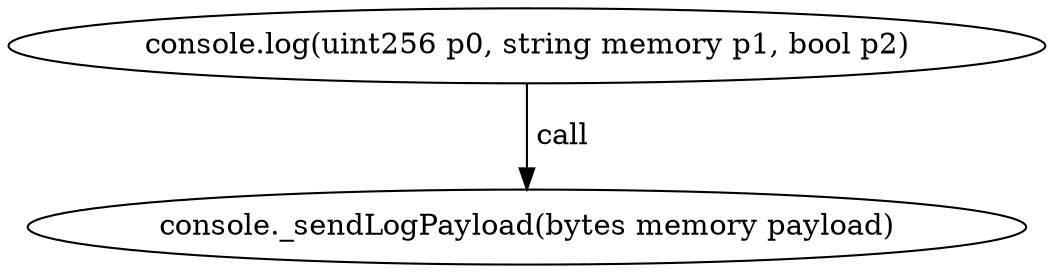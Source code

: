 digraph "" {
	graph [bb="0,0,421.72,124.8"];
	node [label="\N"];
	"console.log(uint256 p0, string memory p1, bool p2)"	 [height=0.5,
		pos="210.86,106.8",
		width=5.8572];
	"console._sendLogPayload(bytes memory payload)"	 [height=0.5,
		pos="210.86,18",
		width=5.7372];
	"console.log(uint256 p0, string memory p1, bool p2)" -> "console._sendLogPayload(bytes memory payload)" [key=call,
	label=" call",
	lp="222.72,62.4",
	pos="e,210.86,36.072 210.86,88.401 210.86,76.295 210.86,60.208 210.86,46.467"];
}
digraph "" {
	graph [bb="0,0,421.72,124.8"];
	node [label="\N"];
	"console.log(uint256 p0, string memory p1, bool p2)"	 [height=0.5,
		pos="210.86,106.8",
		width=5.8572];
	"console._sendLogPayload(bytes memory payload)"	 [height=0.5,
		pos="210.86,18",
		width=5.7372];
	"console.log(uint256 p0, string memory p1, bool p2)" -> "console._sendLogPayload(bytes memory payload)" [key=call,
	label=" call",
	lp="222.72,62.4",
	pos="e,210.86,36.072 210.86,88.401 210.86,76.295 210.86,60.208 210.86,46.467"];
}
